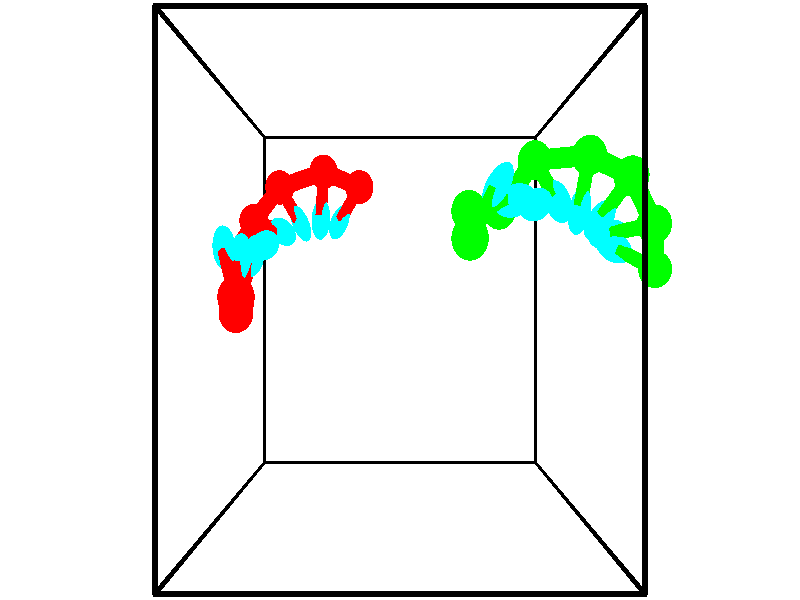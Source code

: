 // switches for output
#declare DRAW_BASES = 1; // possible values are 0, 1; only relevant for DNA ribbons
#declare DRAW_BASES_TYPE = 3; // possible values are 1, 2, 3; only relevant for DNA ribbons
#declare DRAW_FOG = 0; // set to 1 to enable fog

#include "colors.inc"

#include "transforms.inc"
background { rgb <1, 1, 1>}

#default {
   normal{
       ripples 0.25
       frequency 0.20
       turbulence 0.2
       lambda 5
   }
	finish {
		phong 0.1
		phong_size 40.
	}
}

// original window dimensions: 1024x640


// camera settings

camera {
	sky <-0, 1, 0>
	up <-0, 1, 0>
	right 1.6 * <1, 0, 0>
	location <2.5, 2.5, 11.1562>
	look_at <2.5, 2.5, 2.5>
	direction <0, 0, -8.6562>
	angle 67.0682
}


# declare cpy_camera_pos = <2.5, 2.5, 11.1562>;
# if (DRAW_FOG = 1)
fog {
	fog_type 2
	up vnormalize(cpy_camera_pos)
	color rgbt<1,1,1,0.3>
	distance 1e-5
	fog_alt 3e-3
	fog_offset 4
}
# end


// LIGHTS

# declare lum = 6;
global_settings {
	ambient_light rgb lum * <0.05, 0.05, 0.05>
	max_trace_level 15
}# declare cpy_direct_light_amount = 0.25;
light_source
{	1000 * <-1, -1, 1>,
	rgb lum * cpy_direct_light_amount
	parallel
}

light_source
{	1000 * <1, 1, -1>,
	rgb lum * cpy_direct_light_amount
	parallel
}

// strand 0

// nucleotide -1

// particle -1
sphere {
	<1.775135, 4.180882, 0.371343> 0.250000
	pigment { color rgbt <1,0,0,0> }
	no_shadow
}
cylinder {
	<1.552147, 3.900074, 0.194077>,  <1.418354, 3.731589, 0.087717>, 0.100000
	pigment { color rgbt <1,0,0,0> }
	no_shadow
}
cylinder {
	<1.552147, 3.900074, 0.194077>,  <1.775135, 4.180882, 0.371343>, 0.100000
	pigment { color rgbt <1,0,0,0> }
	no_shadow
}

// particle -1
sphere {
	<1.552147, 3.900074, 0.194077> 0.100000
	pigment { color rgbt <1,0,0,0> }
	no_shadow
}
sphere {
	0, 1
	scale<0.080000,0.200000,0.300000>
	matrix <-0.652529, 0.040498, 0.756681,
		-0.513258, 0.711005, -0.480664,
		-0.557470, -0.702020, -0.443165,
		1.384906, 3.689468, 0.061127>
	pigment { color rgbt <0,1,1,0> }
	no_shadow
}
cylinder {
	<1.148069, 4.388741, 0.474644>,  <1.775135, 4.180882, 0.371343>, 0.130000
	pigment { color rgbt <1,0,0,0> }
	no_shadow
}

// nucleotide -1

// particle -1
sphere {
	<1.148069, 4.388741, 0.474644> 0.250000
	pigment { color rgbt <1,0,0,0> }
	no_shadow
}
cylinder {
	<1.114529, 3.992321, 0.433102>,  <1.094405, 3.754469, 0.408176>, 0.100000
	pigment { color rgbt <1,0,0,0> }
	no_shadow
}
cylinder {
	<1.114529, 3.992321, 0.433102>,  <1.148069, 4.388741, 0.474644>, 0.100000
	pigment { color rgbt <1,0,0,0> }
	no_shadow
}

// particle -1
sphere {
	<1.114529, 3.992321, 0.433102> 0.100000
	pigment { color rgbt <1,0,0,0> }
	no_shadow
}
sphere {
	0, 1
	scale<0.080000,0.200000,0.300000>
	matrix <-0.520902, -0.045256, 0.852416,
		-0.849488, 0.125574, -0.512446,
		-0.083850, -0.991051, -0.103856,
		1.089374, 3.695006, 0.401945>
	pigment { color rgbt <0,1,1,0> }
	no_shadow
}
cylinder {
	<0.373829, 4.156996, 0.488043>,  <1.148069, 4.388741, 0.474644>, 0.130000
	pigment { color rgbt <1,0,0,0> }
	no_shadow
}

// nucleotide -1

// particle -1
sphere {
	<0.373829, 4.156996, 0.488043> 0.250000
	pigment { color rgbt <1,0,0,0> }
	no_shadow
}
cylinder {
	<0.601501, 3.843273, 0.586750>,  <0.738105, 3.655039, 0.645974>, 0.100000
	pigment { color rgbt <1,0,0,0> }
	no_shadow
}
cylinder {
	<0.601501, 3.843273, 0.586750>,  <0.373829, 4.156996, 0.488043>, 0.100000
	pigment { color rgbt <1,0,0,0> }
	no_shadow
}

// particle -1
sphere {
	<0.601501, 3.843273, 0.586750> 0.100000
	pigment { color rgbt <1,0,0,0> }
	no_shadow
}
sphere {
	0, 1
	scale<0.080000,0.200000,0.300000>
	matrix <-0.681473, -0.282084, 0.675295,
		-0.460031, -0.552529, -0.695041,
		0.569180, -0.784308, 0.246767,
		0.772256, 3.607981, 0.660780>
	pigment { color rgbt <0,1,1,0> }
	no_shadow
}
cylinder {
	<-0.066846, 3.654984, 0.542942>,  <0.373829, 4.156996, 0.488043>, 0.130000
	pigment { color rgbt <1,0,0,0> }
	no_shadow
}

// nucleotide -1

// particle -1
sphere {
	<-0.066846, 3.654984, 0.542942> 0.250000
	pigment { color rgbt <1,0,0,0> }
	no_shadow
}
cylinder {
	<0.259537, 3.546314, 0.747063>,  <0.455366, 3.481112, 0.869535>, 0.100000
	pigment { color rgbt <1,0,0,0> }
	no_shadow
}
cylinder {
	<0.259537, 3.546314, 0.747063>,  <-0.066846, 3.654984, 0.542942>, 0.100000
	pigment { color rgbt <1,0,0,0> }
	no_shadow
}

// particle -1
sphere {
	<0.259537, 3.546314, 0.747063> 0.100000
	pigment { color rgbt <1,0,0,0> }
	no_shadow
}
sphere {
	0, 1
	scale<0.080000,0.200000,0.300000>
	matrix <-0.577111, -0.330838, 0.746652,
		-0.034019, -0.903736, -0.426736,
		0.815957, -0.271674, 0.510301,
		0.504324, 3.464812, 0.900153>
	pigment { color rgbt <0,1,1,0> }
	no_shadow
}
cylinder {
	<-0.316217, 3.099419, 0.921054>,  <-0.066846, 3.654984, 0.542942>, 0.130000
	pigment { color rgbt <1,0,0,0> }
	no_shadow
}

// nucleotide -1

// particle -1
sphere {
	<-0.316217, 3.099419, 0.921054> 0.250000
	pigment { color rgbt <1,0,0,0> }
	no_shadow
}
cylinder {
	<0.024136, 3.182796, 1.113949>,  <0.228347, 3.232823, 1.229686>, 0.100000
	pigment { color rgbt <1,0,0,0> }
	no_shadow
}
cylinder {
	<0.024136, 3.182796, 1.113949>,  <-0.316217, 3.099419, 0.921054>, 0.100000
	pigment { color rgbt <1,0,0,0> }
	no_shadow
}

// particle -1
sphere {
	<0.024136, 3.182796, 1.113949> 0.100000
	pigment { color rgbt <1,0,0,0> }
	no_shadow
}
sphere {
	0, 1
	scale<0.080000,0.200000,0.300000>
	matrix <-0.439725, -0.219715, 0.870843,
		0.287477, -0.953035, -0.095293,
		0.850881, 0.208445, 0.482237,
		0.279400, 3.245330, 1.258620>
	pigment { color rgbt <0,1,1,0> }
	no_shadow
}
cylinder {
	<-0.111454, 2.487508, 1.398526>,  <-0.316217, 3.099419, 0.921054>, 0.130000
	pigment { color rgbt <1,0,0,0> }
	no_shadow
}

// nucleotide -1

// particle -1
sphere {
	<-0.111454, 2.487508, 1.398526> 0.250000
	pigment { color rgbt <1,0,0,0> }
	no_shadow
}
cylinder {
	<0.055149, 2.822487, 1.540062>,  <0.155111, 3.023474, 1.624984>, 0.100000
	pigment { color rgbt <1,0,0,0> }
	no_shadow
}
cylinder {
	<0.055149, 2.822487, 1.540062>,  <-0.111454, 2.487508, 1.398526>, 0.100000
	pigment { color rgbt <1,0,0,0> }
	no_shadow
}

// particle -1
sphere {
	<0.055149, 2.822487, 1.540062> 0.100000
	pigment { color rgbt <1,0,0,0> }
	no_shadow
}
sphere {
	0, 1
	scale<0.080000,0.200000,0.300000>
	matrix <-0.399235, -0.181188, 0.898767,
		0.816783, -0.515608, 0.258872,
		0.416506, 0.837448, 0.353840,
		0.180101, 3.073721, 1.646214>
	pigment { color rgbt <0,1,1,0> }
	no_shadow
}
cylinder {
	<0.046901, 2.338259, 2.128804>,  <-0.111454, 2.487508, 1.398526>, 0.130000
	pigment { color rgbt <1,0,0,0> }
	no_shadow
}

// nucleotide -1

// particle -1
sphere {
	<0.046901, 2.338259, 2.128804> 0.250000
	pigment { color rgbt <1,0,0,0> }
	no_shadow
}
cylinder {
	<0.075161, 2.736820, 2.110088>,  <0.092117, 2.975957, 2.098859>, 0.100000
	pigment { color rgbt <1,0,0,0> }
	no_shadow
}
cylinder {
	<0.075161, 2.736820, 2.110088>,  <0.046901, 2.338259, 2.128804>, 0.100000
	pigment { color rgbt <1,0,0,0> }
	no_shadow
}

// particle -1
sphere {
	<0.075161, 2.736820, 2.110088> 0.100000
	pigment { color rgbt <1,0,0,0> }
	no_shadow
}
sphere {
	0, 1
	scale<0.080000,0.200000,0.300000>
	matrix <-0.365444, 0.069500, 0.928236,
		0.928149, -0.048482, 0.369039,
		0.070651, 0.996403, -0.046789,
		0.096356, 3.035741, 2.096052>
	pigment { color rgbt <0,1,1,0> }
	no_shadow
}
cylinder {
	<0.225275, 2.533848, 2.778861>,  <0.046901, 2.338259, 2.128804>, 0.130000
	pigment { color rgbt <1,0,0,0> }
	no_shadow
}

// nucleotide -1

// particle -1
sphere {
	<0.225275, 2.533848, 2.778861> 0.250000
	pigment { color rgbt <1,0,0,0> }
	no_shadow
}
cylinder {
	<0.082256, 2.871929, 2.619968>,  <-0.003555, 3.074778, 2.524633>, 0.100000
	pigment { color rgbt <1,0,0,0> }
	no_shadow
}
cylinder {
	<0.082256, 2.871929, 2.619968>,  <0.225275, 2.533848, 2.778861>, 0.100000
	pigment { color rgbt <1,0,0,0> }
	no_shadow
}

// particle -1
sphere {
	<0.082256, 2.871929, 2.619968> 0.100000
	pigment { color rgbt <1,0,0,0> }
	no_shadow
}
sphere {
	0, 1
	scale<0.080000,0.200000,0.300000>
	matrix <-0.497769, 0.187418, 0.846818,
		0.790181, 0.500507, 0.353704,
		-0.357548, 0.845203, -0.397231,
		-0.025008, 3.125490, 2.500799>
	pigment { color rgbt <0,1,1,0> }
	no_shadow
}
// strand 1

// nucleotide -1

// particle -1
sphere {
	<3.442962, 3.191353, 3.032820> 0.250000
	pigment { color rgbt <0,1,0,0> }
	no_shadow
}
cylinder {
	<3.654369, 3.530891, 3.037331>,  <3.781214, 3.734615, 3.040037>, 0.100000
	pigment { color rgbt <0,1,0,0> }
	no_shadow
}
cylinder {
	<3.654369, 3.530891, 3.037331>,  <3.442962, 3.191353, 3.032820>, 0.100000
	pigment { color rgbt <0,1,0,0> }
	no_shadow
}

// particle -1
sphere {
	<3.654369, 3.530891, 3.037331> 0.100000
	pigment { color rgbt <0,1,0,0> }
	no_shadow
}
sphere {
	0, 1
	scale<0.080000,0.200000,0.300000>
	matrix <0.630380, -0.383528, -0.674928,
		-0.568585, 0.363821, -0.737798,
		0.528519, 0.848847, 0.011277,
		3.812925, 3.785545, 3.040714>
	pigment { color rgbt <0,1,1,0> }
	no_shadow
}
cylinder {
	<3.492552, 3.572747, 2.436926>,  <3.442962, 3.191353, 3.032820>, 0.130000
	pigment { color rgbt <0,1,0,0> }
	no_shadow
}

// nucleotide -1

// particle -1
sphere {
	<3.492552, 3.572747, 2.436926> 0.250000
	pigment { color rgbt <0,1,0,0> }
	no_shadow
}
cylinder {
	<3.831350, 3.615677, 2.645187>,  <4.034629, 3.641435, 2.770144>, 0.100000
	pigment { color rgbt <0,1,0,0> }
	no_shadow
}
cylinder {
	<3.831350, 3.615677, 2.645187>,  <3.492552, 3.572747, 2.436926>, 0.100000
	pigment { color rgbt <0,1,0,0> }
	no_shadow
}

// particle -1
sphere {
	<3.831350, 3.615677, 2.645187> 0.100000
	pigment { color rgbt <0,1,0,0> }
	no_shadow
}
sphere {
	0, 1
	scale<0.080000,0.200000,0.300000>
	matrix <0.531541, -0.185632, -0.826441,
		0.007952, 0.976741, -0.214277,
		0.846995, 0.107325, 0.520654,
		4.085449, 3.647874, 2.801383>
	pigment { color rgbt <0,1,1,0> }
	no_shadow
}
cylinder {
	<4.011915, 3.643878, 1.965772>,  <3.492552, 3.572747, 2.436926>, 0.130000
	pigment { color rgbt <0,1,0,0> }
	no_shadow
}

// nucleotide -1

// particle -1
sphere {
	<4.011915, 3.643878, 1.965772> 0.250000
	pigment { color rgbt <0,1,0,0> }
	no_shadow
}
cylinder {
	<4.254436, 3.640244, 2.283844>,  <4.399950, 3.638062, 2.474687>, 0.100000
	pigment { color rgbt <0,1,0,0> }
	no_shadow
}
cylinder {
	<4.254436, 3.640244, 2.283844>,  <4.011915, 3.643878, 1.965772>, 0.100000
	pigment { color rgbt <0,1,0,0> }
	no_shadow
}

// particle -1
sphere {
	<4.254436, 3.640244, 2.283844> 0.100000
	pigment { color rgbt <0,1,0,0> }
	no_shadow
}
sphere {
	0, 1
	scale<0.080000,0.200000,0.300000>
	matrix <0.791903, -0.084507, -0.604771,
		0.072694, 0.996381, -0.044040,
		0.606304, -0.009088, 0.795181,
		4.436328, 3.637517, 2.522398>
	pigment { color rgbt <0,1,1,0> }
	no_shadow
}
cylinder {
	<4.542305, 4.265999, 1.991092>,  <4.011915, 3.643878, 1.965772>, 0.130000
	pigment { color rgbt <0,1,0,0> }
	no_shadow
}

// nucleotide -1

// particle -1
sphere {
	<4.542305, 4.265999, 1.991092> 0.250000
	pigment { color rgbt <0,1,0,0> }
	no_shadow
}
cylinder {
	<4.694992, 3.944679, 2.173958>,  <4.786604, 3.751887, 2.283677>, 0.100000
	pigment { color rgbt <0,1,0,0> }
	no_shadow
}
cylinder {
	<4.694992, 3.944679, 2.173958>,  <4.542305, 4.265999, 1.991092>, 0.100000
	pigment { color rgbt <0,1,0,0> }
	no_shadow
}

// particle -1
sphere {
	<4.694992, 3.944679, 2.173958> 0.100000
	pigment { color rgbt <0,1,0,0> }
	no_shadow
}
sphere {
	0, 1
	scale<0.080000,0.200000,0.300000>
	matrix <0.777106, 0.011147, -0.629272,
		0.500398, 0.595470, 0.628504,
		0.381718, -0.803300, 0.457165,
		4.809507, 3.703689, 2.311107>
	pigment { color rgbt <0,1,1,0> }
	no_shadow
}
cylinder {
	<5.324911, 4.298928, 2.149074>,  <4.542305, 4.265999, 1.991092>, 0.130000
	pigment { color rgbt <0,1,0,0> }
	no_shadow
}

// nucleotide -1

// particle -1
sphere {
	<5.324911, 4.298928, 2.149074> 0.250000
	pigment { color rgbt <0,1,0,0> }
	no_shadow
}
cylinder {
	<5.252926, 3.907623, 2.107861>,  <5.209735, 3.672840, 2.083133>, 0.100000
	pigment { color rgbt <0,1,0,0> }
	no_shadow
}
cylinder {
	<5.252926, 3.907623, 2.107861>,  <5.324911, 4.298928, 2.149074>, 0.100000
	pigment { color rgbt <0,1,0,0> }
	no_shadow
}

// particle -1
sphere {
	<5.252926, 3.907623, 2.107861> 0.100000
	pigment { color rgbt <0,1,0,0> }
	no_shadow
}
sphere {
	0, 1
	scale<0.080000,0.200000,0.300000>
	matrix <0.832104, -0.095534, -0.546330,
		0.524611, -0.184053, 0.831209,
		-0.179962, -0.978263, -0.103033,
		5.198937, 3.614145, 2.076951>
	pigment { color rgbt <0,1,1,0> }
	no_shadow
}
cylinder {
	<5.955455, 4.044230, 2.145188>,  <5.324911, 4.298928, 2.149074>, 0.130000
	pigment { color rgbt <0,1,0,0> }
	no_shadow
}

// nucleotide -1

// particle -1
sphere {
	<5.955455, 4.044230, 2.145188> 0.250000
	pigment { color rgbt <0,1,0,0> }
	no_shadow
}
cylinder {
	<5.731104, 3.744789, 2.003761>,  <5.596493, 3.565124, 1.918905>, 0.100000
	pigment { color rgbt <0,1,0,0> }
	no_shadow
}
cylinder {
	<5.731104, 3.744789, 2.003761>,  <5.955455, 4.044230, 2.145188>, 0.100000
	pigment { color rgbt <0,1,0,0> }
	no_shadow
}

// particle -1
sphere {
	<5.731104, 3.744789, 2.003761> 0.100000
	pigment { color rgbt <0,1,0,0> }
	no_shadow
}
sphere {
	0, 1
	scale<0.080000,0.200000,0.300000>
	matrix <0.704012, -0.206542, -0.679491,
		0.435643, -0.630026, 0.642871,
		-0.560877, -0.748604, -0.353567,
		5.562841, 3.520208, 1.897691>
	pigment { color rgbt <0,1,1,0> }
	no_shadow
}
cylinder {
	<6.371536, 3.461538, 1.957842>,  <5.955455, 4.044230, 2.145188>, 0.130000
	pigment { color rgbt <0,1,0,0> }
	no_shadow
}

// nucleotide -1

// particle -1
sphere {
	<6.371536, 3.461538, 1.957842> 0.250000
	pigment { color rgbt <0,1,0,0> }
	no_shadow
}
cylinder {
	<6.042719, 3.408905, 1.736237>,  <5.845428, 3.377325, 1.603273>, 0.100000
	pigment { color rgbt <0,1,0,0> }
	no_shadow
}
cylinder {
	<6.042719, 3.408905, 1.736237>,  <6.371536, 3.461538, 1.957842>, 0.100000
	pigment { color rgbt <0,1,0,0> }
	no_shadow
}

// particle -1
sphere {
	<6.042719, 3.408905, 1.736237> 0.100000
	pigment { color rgbt <0,1,0,0> }
	no_shadow
}
sphere {
	0, 1
	scale<0.080000,0.200000,0.300000>
	matrix <0.568871, -0.232700, -0.788820,
		-0.025123, -0.963606, 0.266144,
		-0.822043, -0.131584, -0.554014,
		5.796106, 3.369430, 1.570032>
	pigment { color rgbt <0,1,1,0> }
	no_shadow
}
cylinder {
	<6.593379, 2.909872, 1.465870>,  <6.371536, 3.461538, 1.957842>, 0.130000
	pigment { color rgbt <0,1,0,0> }
	no_shadow
}

// nucleotide -1

// particle -1
sphere {
	<6.593379, 2.909872, 1.465870> 0.250000
	pigment { color rgbt <0,1,0,0> }
	no_shadow
}
cylinder {
	<6.268389, 3.089493, 1.317150>,  <6.073395, 3.197266, 1.227918>, 0.100000
	pigment { color rgbt <0,1,0,0> }
	no_shadow
}
cylinder {
	<6.268389, 3.089493, 1.317150>,  <6.593379, 2.909872, 1.465870>, 0.100000
	pigment { color rgbt <0,1,0,0> }
	no_shadow
}

// particle -1
sphere {
	<6.268389, 3.089493, 1.317150> 0.100000
	pigment { color rgbt <0,1,0,0> }
	no_shadow
}
sphere {
	0, 1
	scale<0.080000,0.200000,0.300000>
	matrix <0.424062, 0.017569, -0.905463,
		-0.400069, -0.893332, -0.204701,
		-0.812476, 0.449053, -0.371799,
		6.024646, 3.224209, 1.205610>
	pigment { color rgbt <0,1,1,0> }
	no_shadow
}
// box output
cylinder {
	<0.000000, 0.000000, 0.000000>,  <5.000000, 0.000000, 0.000000>, 0.025000
	pigment { color rgbt <0,0,0,0> }
	no_shadow
}
cylinder {
	<0.000000, 0.000000, 0.000000>,  <0.000000, 5.000000, 0.000000>, 0.025000
	pigment { color rgbt <0,0,0,0> }
	no_shadow
}
cylinder {
	<0.000000, 0.000000, 0.000000>,  <0.000000, 0.000000, 5.000000>, 0.025000
	pigment { color rgbt <0,0,0,0> }
	no_shadow
}
cylinder {
	<5.000000, 5.000000, 5.000000>,  <0.000000, 5.000000, 5.000000>, 0.025000
	pigment { color rgbt <0,0,0,0> }
	no_shadow
}
cylinder {
	<5.000000, 5.000000, 5.000000>,  <5.000000, 0.000000, 5.000000>, 0.025000
	pigment { color rgbt <0,0,0,0> }
	no_shadow
}
cylinder {
	<5.000000, 5.000000, 5.000000>,  <5.000000, 5.000000, 0.000000>, 0.025000
	pigment { color rgbt <0,0,0,0> }
	no_shadow
}
cylinder {
	<0.000000, 0.000000, 5.000000>,  <0.000000, 5.000000, 5.000000>, 0.025000
	pigment { color rgbt <0,0,0,0> }
	no_shadow
}
cylinder {
	<0.000000, 0.000000, 5.000000>,  <5.000000, 0.000000, 5.000000>, 0.025000
	pigment { color rgbt <0,0,0,0> }
	no_shadow
}
cylinder {
	<5.000000, 5.000000, 0.000000>,  <0.000000, 5.000000, 0.000000>, 0.025000
	pigment { color rgbt <0,0,0,0> }
	no_shadow
}
cylinder {
	<5.000000, 5.000000, 0.000000>,  <5.000000, 0.000000, 0.000000>, 0.025000
	pigment { color rgbt <0,0,0,0> }
	no_shadow
}
cylinder {
	<5.000000, 0.000000, 5.000000>,  <5.000000, 0.000000, 0.000000>, 0.025000
	pigment { color rgbt <0,0,0,0> }
	no_shadow
}
cylinder {
	<0.000000, 5.000000, 0.000000>,  <0.000000, 5.000000, 5.000000>, 0.025000
	pigment { color rgbt <0,0,0,0> }
	no_shadow
}
// end of box output
